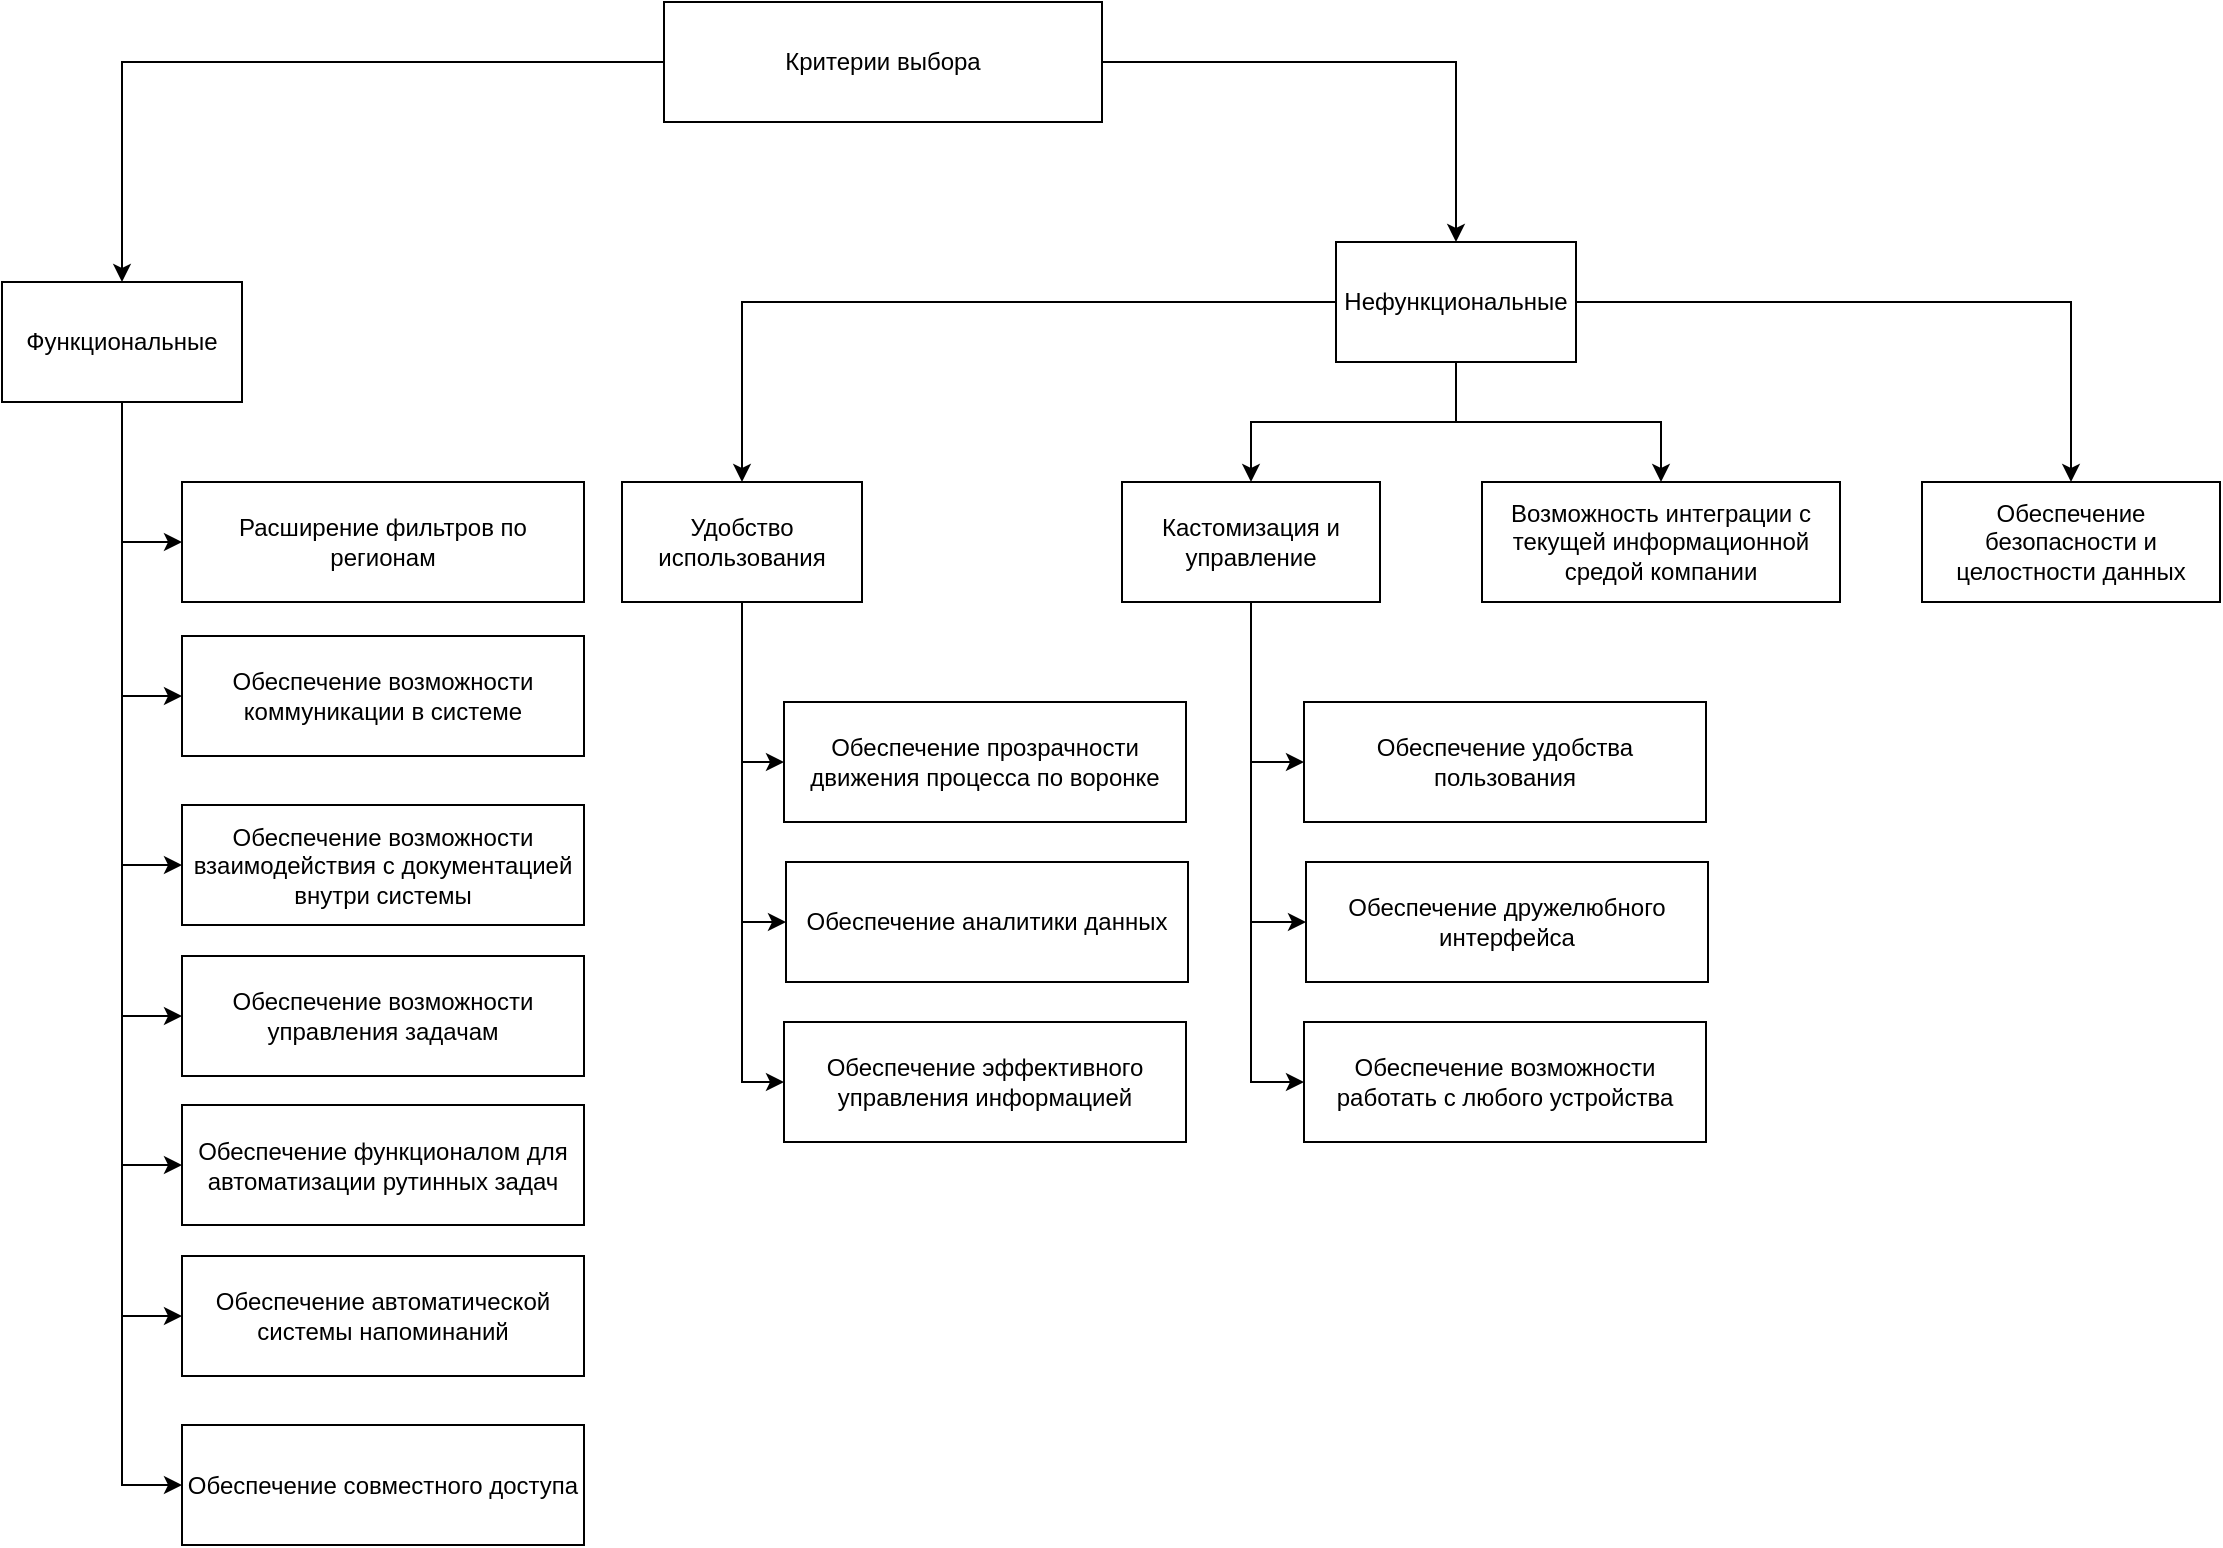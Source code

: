 <mxfile version="22.1.5" type="github">
  <diagram name="Page-1" id="XEkcd8DXK6cYoFrj4VAr">
    <mxGraphModel dx="1960" dy="1146" grid="1" gridSize="10" guides="1" tooltips="1" connect="1" arrows="1" fold="1" page="1" pageScale="1" pageWidth="827" pageHeight="1169" math="0" shadow="0">
      <root>
        <mxCell id="0" />
        <mxCell id="1" parent="0" />
        <mxCell id="ZkaKHpSh5NO_QCCOGs7D-12" style="edgeStyle=orthogonalEdgeStyle;rounded=0;orthogonalLoop=1;jettySize=auto;html=1;" edge="1" parent="1" source="MVHBoMpumN7ushQgrpT9-1" target="MVHBoMpumN7ushQgrpT9-2">
          <mxGeometry relative="1" as="geometry" />
        </mxCell>
        <mxCell id="ZkaKHpSh5NO_QCCOGs7D-13" style="edgeStyle=orthogonalEdgeStyle;rounded=0;orthogonalLoop=1;jettySize=auto;html=1;" edge="1" parent="1" source="MVHBoMpumN7ushQgrpT9-1" target="MVHBoMpumN7ushQgrpT9-3">
          <mxGeometry relative="1" as="geometry" />
        </mxCell>
        <mxCell id="MVHBoMpumN7ushQgrpT9-1" value="Критерии выбора" style="rounded=0;whiteSpace=wrap;html=1;" parent="1" vertex="1">
          <mxGeometry x="491" y="40" width="219" height="60" as="geometry" />
        </mxCell>
        <mxCell id="ZkaKHpSh5NO_QCCOGs7D-14" style="edgeStyle=orthogonalEdgeStyle;rounded=0;orthogonalLoop=1;jettySize=auto;html=1;entryX=0;entryY=0.5;entryDx=0;entryDy=0;" edge="1" parent="1" source="MVHBoMpumN7ushQgrpT9-2" target="ZkaKHpSh5NO_QCCOGs7D-4">
          <mxGeometry relative="1" as="geometry" />
        </mxCell>
        <mxCell id="ZkaKHpSh5NO_QCCOGs7D-15" style="edgeStyle=orthogonalEdgeStyle;rounded=0;orthogonalLoop=1;jettySize=auto;html=1;entryX=0;entryY=0.5;entryDx=0;entryDy=0;" edge="1" parent="1" source="MVHBoMpumN7ushQgrpT9-2" target="ZkaKHpSh5NO_QCCOGs7D-5">
          <mxGeometry relative="1" as="geometry" />
        </mxCell>
        <mxCell id="ZkaKHpSh5NO_QCCOGs7D-16" style="edgeStyle=orthogonalEdgeStyle;rounded=0;orthogonalLoop=1;jettySize=auto;html=1;entryX=0;entryY=0.5;entryDx=0;entryDy=0;" edge="1" parent="1" source="MVHBoMpumN7ushQgrpT9-2" target="ZkaKHpSh5NO_QCCOGs7D-7">
          <mxGeometry relative="1" as="geometry" />
        </mxCell>
        <mxCell id="ZkaKHpSh5NO_QCCOGs7D-17" style="edgeStyle=orthogonalEdgeStyle;rounded=0;orthogonalLoop=1;jettySize=auto;html=1;entryX=0;entryY=0.5;entryDx=0;entryDy=0;" edge="1" parent="1" source="MVHBoMpumN7ushQgrpT9-2" target="ZkaKHpSh5NO_QCCOGs7D-8">
          <mxGeometry relative="1" as="geometry" />
        </mxCell>
        <mxCell id="ZkaKHpSh5NO_QCCOGs7D-18" style="edgeStyle=orthogonalEdgeStyle;rounded=0;orthogonalLoop=1;jettySize=auto;html=1;entryX=0;entryY=0.5;entryDx=0;entryDy=0;" edge="1" parent="1" source="MVHBoMpumN7ushQgrpT9-2" target="ZkaKHpSh5NO_QCCOGs7D-9">
          <mxGeometry relative="1" as="geometry" />
        </mxCell>
        <mxCell id="ZkaKHpSh5NO_QCCOGs7D-19" style="edgeStyle=orthogonalEdgeStyle;rounded=0;orthogonalLoop=1;jettySize=auto;html=1;entryX=0;entryY=0.5;entryDx=0;entryDy=0;" edge="1" parent="1" source="MVHBoMpumN7ushQgrpT9-2" target="ZkaKHpSh5NO_QCCOGs7D-10">
          <mxGeometry relative="1" as="geometry" />
        </mxCell>
        <mxCell id="ZkaKHpSh5NO_QCCOGs7D-20" style="edgeStyle=orthogonalEdgeStyle;rounded=0;orthogonalLoop=1;jettySize=auto;html=1;entryX=0;entryY=0.5;entryDx=0;entryDy=0;" edge="1" parent="1" source="MVHBoMpumN7ushQgrpT9-2" target="ZkaKHpSh5NO_QCCOGs7D-11">
          <mxGeometry relative="1" as="geometry" />
        </mxCell>
        <mxCell id="MVHBoMpumN7ushQgrpT9-2" value="Функциональные" style="rounded=0;whiteSpace=wrap;html=1;" parent="1" vertex="1">
          <mxGeometry x="160" y="180" width="120" height="60" as="geometry" />
        </mxCell>
        <mxCell id="ZkaKHpSh5NO_QCCOGs7D-21" style="edgeStyle=orthogonalEdgeStyle;rounded=0;orthogonalLoop=1;jettySize=auto;html=1;" edge="1" parent="1" source="MVHBoMpumN7ushQgrpT9-3" target="MVHBoMpumN7ushQgrpT9-10">
          <mxGeometry relative="1" as="geometry" />
        </mxCell>
        <mxCell id="ZkaKHpSh5NO_QCCOGs7D-22" style="edgeStyle=orthogonalEdgeStyle;rounded=0;orthogonalLoop=1;jettySize=auto;html=1;" edge="1" parent="1" source="MVHBoMpumN7ushQgrpT9-3" target="MVHBoMpumN7ushQgrpT9-11">
          <mxGeometry relative="1" as="geometry" />
        </mxCell>
        <mxCell id="ZkaKHpSh5NO_QCCOGs7D-23" style="edgeStyle=orthogonalEdgeStyle;rounded=0;orthogonalLoop=1;jettySize=auto;html=1;" edge="1" parent="1" source="MVHBoMpumN7ushQgrpT9-3" target="MVHBoMpumN7ushQgrpT9-8">
          <mxGeometry relative="1" as="geometry" />
        </mxCell>
        <mxCell id="ZkaKHpSh5NO_QCCOGs7D-24" style="edgeStyle=orthogonalEdgeStyle;rounded=0;orthogonalLoop=1;jettySize=auto;html=1;" edge="1" parent="1" source="MVHBoMpumN7ushQgrpT9-3" target="MVHBoMpumN7ushQgrpT9-9">
          <mxGeometry relative="1" as="geometry" />
        </mxCell>
        <mxCell id="MVHBoMpumN7ushQgrpT9-3" value="Нефункциональные" style="rounded=0;whiteSpace=wrap;html=1;" parent="1" vertex="1">
          <mxGeometry x="827" y="160" width="120" height="60" as="geometry" />
        </mxCell>
        <mxCell id="MVHBoMpumN7ushQgrpT9-5" value="Обеспечение прозрачности движения процесса по воронке" style="rounded=0;whiteSpace=wrap;html=1;" parent="1" vertex="1">
          <mxGeometry x="551" y="390" width="201" height="60" as="geometry" />
        </mxCell>
        <mxCell id="MVHBoMpumN7ushQgrpT9-6" value="Обеспечение аналитики данных" style="rounded=0;whiteSpace=wrap;html=1;" parent="1" vertex="1">
          <mxGeometry x="552" y="470" width="201" height="60" as="geometry" />
        </mxCell>
        <mxCell id="MVHBoMpumN7ushQgrpT9-7" value="Обеспечение эффективного управления информацией" style="rounded=0;whiteSpace=wrap;html=1;" parent="1" vertex="1">
          <mxGeometry x="551" y="550" width="201" height="60" as="geometry" />
        </mxCell>
        <mxCell id="MVHBoMpumN7ushQgrpT9-8" value="Возможность интеграции с текущей информационной средой компании" style="rounded=0;whiteSpace=wrap;html=1;" parent="1" vertex="1">
          <mxGeometry x="900" y="280" width="179" height="60" as="geometry" />
        </mxCell>
        <mxCell id="MVHBoMpumN7ushQgrpT9-9" value="Обеспечение безопасности и целостности данных" style="rounded=0;whiteSpace=wrap;html=1;" parent="1" vertex="1">
          <mxGeometry x="1120" y="280" width="149" height="60" as="geometry" />
        </mxCell>
        <mxCell id="ZkaKHpSh5NO_QCCOGs7D-25" style="edgeStyle=orthogonalEdgeStyle;rounded=0;orthogonalLoop=1;jettySize=auto;html=1;entryX=0;entryY=0.5;entryDx=0;entryDy=0;" edge="1" parent="1" source="MVHBoMpumN7ushQgrpT9-10" target="MVHBoMpumN7ushQgrpT9-5">
          <mxGeometry relative="1" as="geometry" />
        </mxCell>
        <mxCell id="ZkaKHpSh5NO_QCCOGs7D-26" style="edgeStyle=orthogonalEdgeStyle;rounded=0;orthogonalLoop=1;jettySize=auto;html=1;entryX=0;entryY=0.5;entryDx=0;entryDy=0;" edge="1" parent="1" source="MVHBoMpumN7ushQgrpT9-10" target="MVHBoMpumN7ushQgrpT9-6">
          <mxGeometry relative="1" as="geometry" />
        </mxCell>
        <mxCell id="ZkaKHpSh5NO_QCCOGs7D-27" style="edgeStyle=orthogonalEdgeStyle;rounded=0;orthogonalLoop=1;jettySize=auto;html=1;entryX=0;entryY=0.5;entryDx=0;entryDy=0;" edge="1" parent="1" source="MVHBoMpumN7ushQgrpT9-10" target="MVHBoMpumN7ushQgrpT9-7">
          <mxGeometry relative="1" as="geometry" />
        </mxCell>
        <mxCell id="MVHBoMpumN7ushQgrpT9-10" value="Удобство использования" style="rounded=0;whiteSpace=wrap;html=1;" parent="1" vertex="1">
          <mxGeometry x="470" y="280" width="120" height="60" as="geometry" />
        </mxCell>
        <mxCell id="ZkaKHpSh5NO_QCCOGs7D-28" style="edgeStyle=orthogonalEdgeStyle;rounded=0;orthogonalLoop=1;jettySize=auto;html=1;entryX=0;entryY=0.5;entryDx=0;entryDy=0;" edge="1" parent="1" source="MVHBoMpumN7ushQgrpT9-11" target="ZkaKHpSh5NO_QCCOGs7D-1">
          <mxGeometry relative="1" as="geometry" />
        </mxCell>
        <mxCell id="ZkaKHpSh5NO_QCCOGs7D-29" style="edgeStyle=orthogonalEdgeStyle;rounded=0;orthogonalLoop=1;jettySize=auto;html=1;entryX=0;entryY=0.5;entryDx=0;entryDy=0;" edge="1" parent="1" source="MVHBoMpumN7ushQgrpT9-11" target="ZkaKHpSh5NO_QCCOGs7D-2">
          <mxGeometry relative="1" as="geometry" />
        </mxCell>
        <mxCell id="ZkaKHpSh5NO_QCCOGs7D-30" style="edgeStyle=orthogonalEdgeStyle;rounded=0;orthogonalLoop=1;jettySize=auto;html=1;entryX=0;entryY=0.5;entryDx=0;entryDy=0;" edge="1" parent="1" source="MVHBoMpumN7ushQgrpT9-11" target="ZkaKHpSh5NO_QCCOGs7D-3">
          <mxGeometry relative="1" as="geometry" />
        </mxCell>
        <mxCell id="MVHBoMpumN7ushQgrpT9-11" value="Кастомизация и управление" style="rounded=0;whiteSpace=wrap;html=1;" parent="1" vertex="1">
          <mxGeometry x="720" y="280" width="129" height="60" as="geometry" />
        </mxCell>
        <mxCell id="ZkaKHpSh5NO_QCCOGs7D-1" value="Обеспечение удобства пользования" style="rounded=0;whiteSpace=wrap;html=1;" vertex="1" parent="1">
          <mxGeometry x="811" y="390" width="201" height="60" as="geometry" />
        </mxCell>
        <mxCell id="ZkaKHpSh5NO_QCCOGs7D-2" value="Обеспечение дружелюбного интерфейса" style="rounded=0;whiteSpace=wrap;html=1;" vertex="1" parent="1">
          <mxGeometry x="812" y="470" width="201" height="60" as="geometry" />
        </mxCell>
        <mxCell id="ZkaKHpSh5NO_QCCOGs7D-3" value="Обеспечение возможности работать с любого устройства" style="rounded=0;whiteSpace=wrap;html=1;" vertex="1" parent="1">
          <mxGeometry x="811" y="550" width="201" height="60" as="geometry" />
        </mxCell>
        <mxCell id="ZkaKHpSh5NO_QCCOGs7D-4" value="Расширение фильтров по регионам" style="rounded=0;whiteSpace=wrap;html=1;" vertex="1" parent="1">
          <mxGeometry x="250" y="280" width="201" height="60" as="geometry" />
        </mxCell>
        <mxCell id="ZkaKHpSh5NO_QCCOGs7D-5" value="Обеспечение возможности коммуникации в системе" style="rounded=0;whiteSpace=wrap;html=1;" vertex="1" parent="1">
          <mxGeometry x="250" y="357" width="201" height="60" as="geometry" />
        </mxCell>
        <mxCell id="ZkaKHpSh5NO_QCCOGs7D-7" value="Обеспечение возможности взаимодействия с документацией внутри системы" style="rounded=0;whiteSpace=wrap;html=1;" vertex="1" parent="1">
          <mxGeometry x="250" y="441.5" width="201" height="60" as="geometry" />
        </mxCell>
        <mxCell id="ZkaKHpSh5NO_QCCOGs7D-8" value="Обеспечение возможности управления задачам" style="rounded=0;whiteSpace=wrap;html=1;" vertex="1" parent="1">
          <mxGeometry x="250" y="517" width="201" height="60" as="geometry" />
        </mxCell>
        <mxCell id="ZkaKHpSh5NO_QCCOGs7D-9" value="Обеспечение функционалом для автоматизации рутинных задач" style="rounded=0;whiteSpace=wrap;html=1;" vertex="1" parent="1">
          <mxGeometry x="250" y="591.5" width="201" height="60" as="geometry" />
        </mxCell>
        <mxCell id="ZkaKHpSh5NO_QCCOGs7D-10" value="Обеспечение автоматической системы напоминаний" style="rounded=0;whiteSpace=wrap;html=1;" vertex="1" parent="1">
          <mxGeometry x="250" y="667" width="201" height="60" as="geometry" />
        </mxCell>
        <mxCell id="ZkaKHpSh5NO_QCCOGs7D-11" value="Обеспечение совместного доступа" style="rounded=0;whiteSpace=wrap;html=1;" vertex="1" parent="1">
          <mxGeometry x="250" y="751.5" width="201" height="60" as="geometry" />
        </mxCell>
      </root>
    </mxGraphModel>
  </diagram>
</mxfile>

